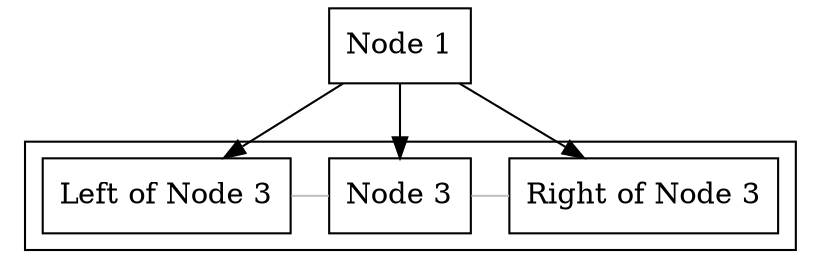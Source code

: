 digraph edgeSubgraphRight {
    // Node attribute template
    node [shape=rect];

    // Node definition
    nd_1   [label = "Node 1"];

nd_3_l [label = "Left of Node 3"];
nd_3   [label = "Node 3"];
nd_3_r [label = "Right of Node 3"];

    nd_1 ->
    // Use Cluster to wrap the corresponding nodes and edges
    subgraph cluster_R {
        // Edge attribute template
        edge[color=grey arrowhead=none]
        // Use Subgraph to limit nodes to the same level
        {
            rank=same
            nd_3_l
            nd_3
            nd_3_r
        }

        // Edges in cluster
        nd_3_l -> nd_3 -> nd_3_r;
    };
}